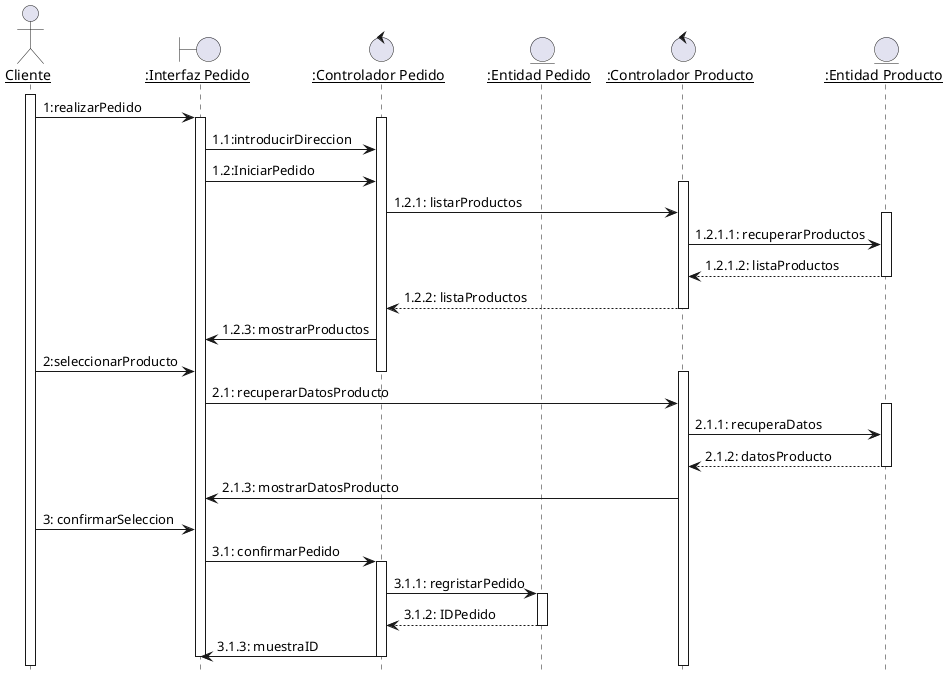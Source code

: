 
@startuml
skinparam sequenceParticipant underline
hide footbox

actor "Cliente" as Cliente
boundary ":Interfaz Pedido" as A
control ":Controlador Pedido" as B
entity ":Entidad Pedido" as C
control ":Controlador Producto" as D
entity ":Entidad Producto" as E

activate Cliente
Cliente -> A: 1:realizarPedido
activate A
activate B
A -> B: 1.1:introducirDireccion
A -> B: 1.2:IniciarPedido
activate D
B -> D: 1.2.1: listarProductos
activate E
D -> E: 1.2.1.1: recuperarProductos
E --> D: 1.2.1.2: listaProductos
deactivate E
D --> B: 1.2.2: listaProductos
deactivate D
B -> A: 1.2.3: mostrarProductos



Cliente -> A: 2:seleccionarProducto
deactivate B
activate D
A -> D: 2.1: recuperarDatosProducto
activate E 
D -> E: 2.1.1: recuperaDatos
E --> D: 2.1.2: datosProducto
deactivate E
D -> A: 2.1.3: mostrarDatosProducto


Cliente -> A: 3: confirmarSeleccion
A -> B: 3.1: confirmarPedido
activate B
B -> C: 3.1.1: regristarPedido
activate C
C --> B: 3.1.2: IDPedido 
deactivate C
B -> A: 3.1.3: muestraID
deactivate B
deactivate A
@enduml